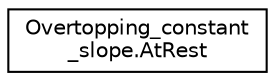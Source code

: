 digraph "Graphical Class Hierarchy"
{
 // LATEX_PDF_SIZE
  edge [fontname="Helvetica",fontsize="10",labelfontname="Helvetica",labelfontsize="10"];
  node [fontname="Helvetica",fontsize="10",shape=record];
  rankdir="LR";
  Node0 [label="Overtopping_constant\l_slope.AtRest",height=0.2,width=0.4,color="black", fillcolor="white", style="filled",URL="$d6/daf/classOvertopping__constant__slope_1_1AtRest.html",tooltip=" "];
}
